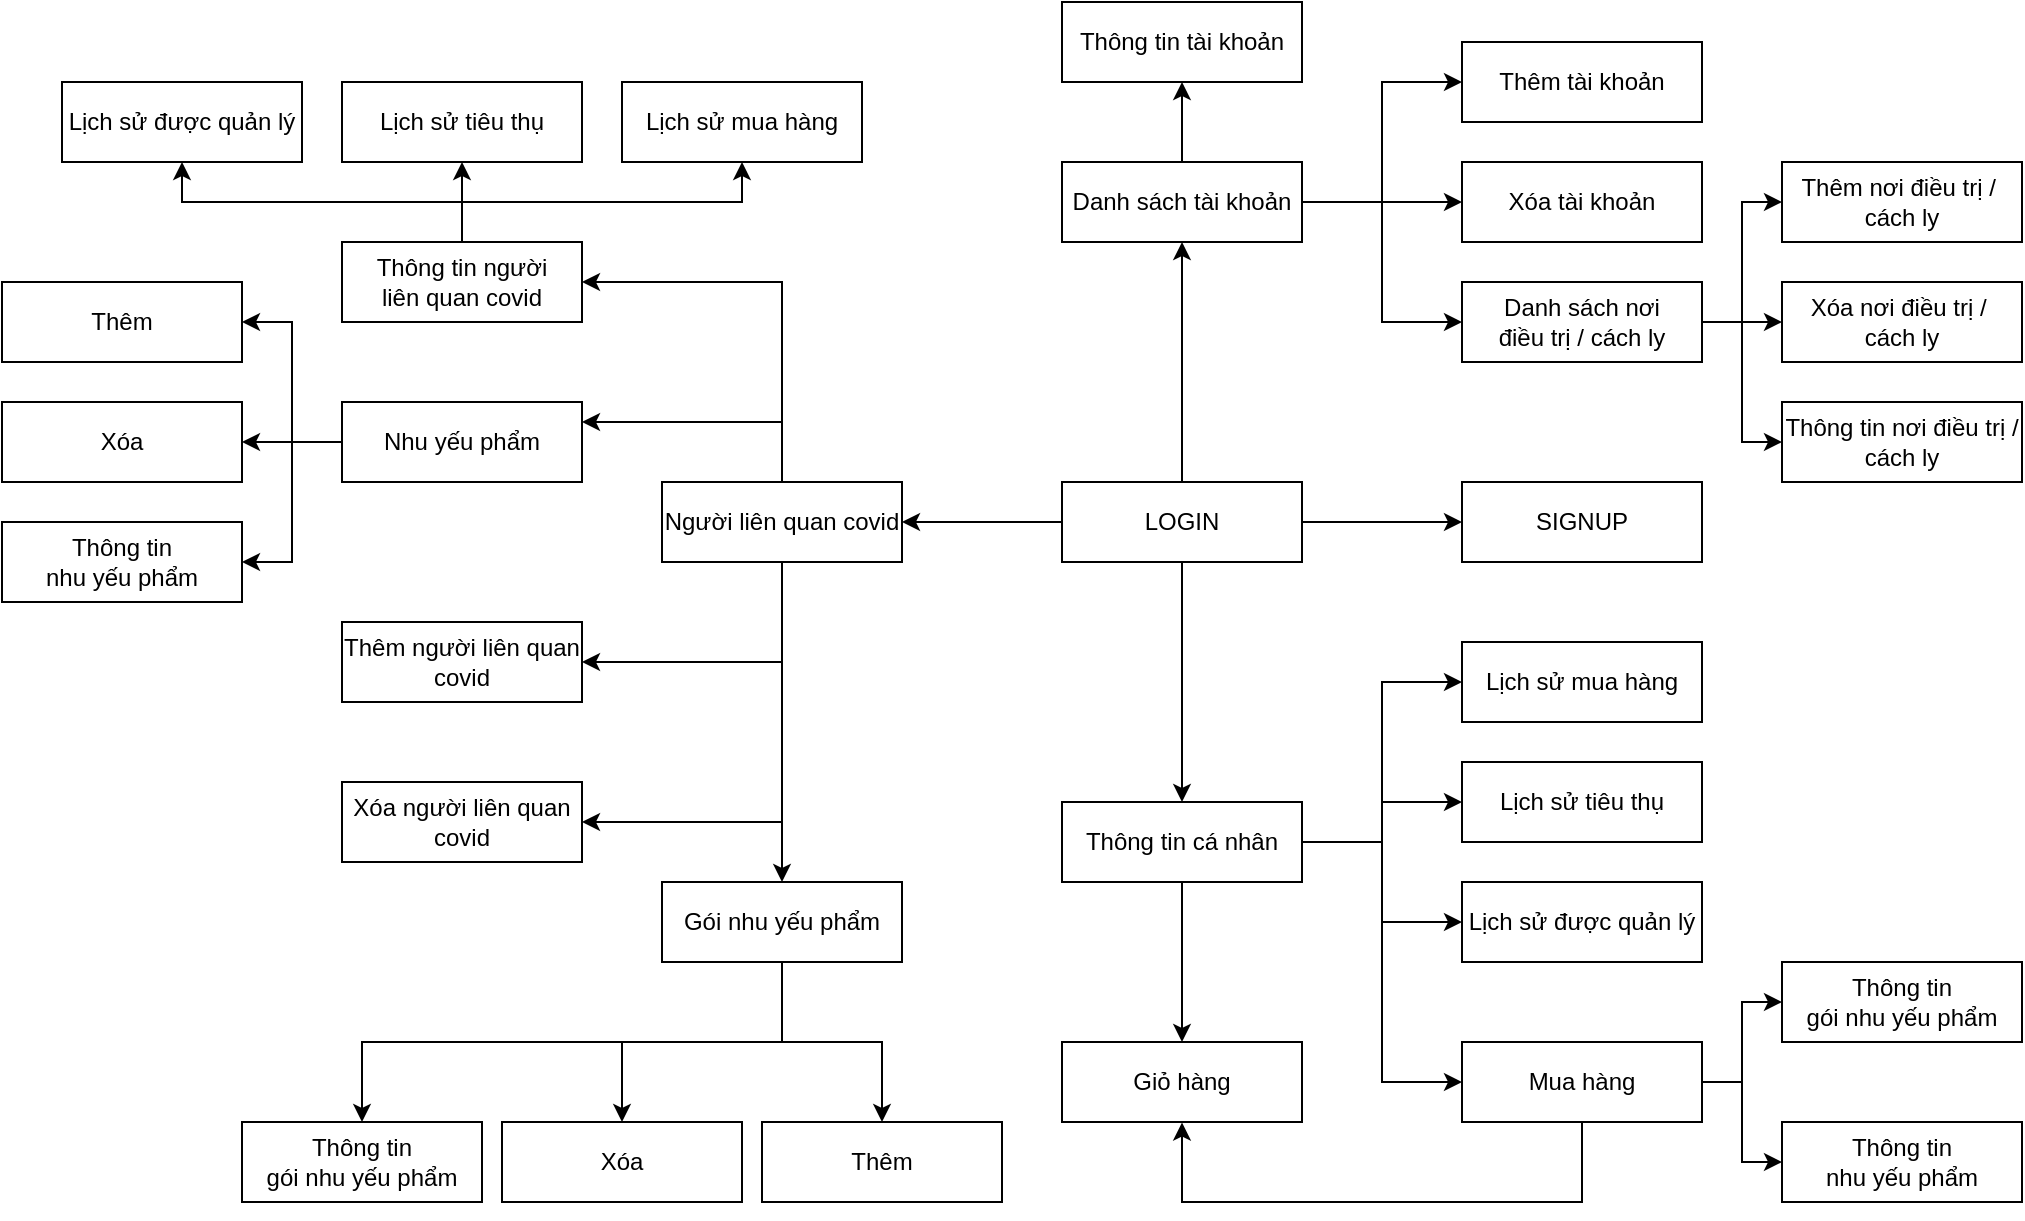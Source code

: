 <mxfile version="17.4.5" type="device"><diagram id="3lOyYHSvuSOeGCxtwf31" name="Page-1"><mxGraphModel dx="1865" dy="1786" grid="1" gridSize="10" guides="1" tooltips="1" connect="1" arrows="1" fold="1" page="1" pageScale="1" pageWidth="827" pageHeight="1169" math="0" shadow="0"><root><mxCell id="0"/><mxCell id="1" parent="0"/><mxCell id="kpGJ_VmzNZc-vgoqJQqg-83" style="edgeStyle=orthogonalEdgeStyle;rounded=0;orthogonalLoop=1;jettySize=auto;html=1;exitX=0.5;exitY=1;exitDx=0;exitDy=0;entryX=0.5;entryY=0;entryDx=0;entryDy=0;" edge="1" parent="1" source="kpGJ_VmzNZc-vgoqJQqg-1" target="kpGJ_VmzNZc-vgoqJQqg-2"><mxGeometry relative="1" as="geometry"/></mxCell><mxCell id="kpGJ_VmzNZc-vgoqJQqg-91" style="edgeStyle=orthogonalEdgeStyle;rounded=0;orthogonalLoop=1;jettySize=auto;html=1;exitX=0;exitY=0.5;exitDx=0;exitDy=0;entryX=1;entryY=0.5;entryDx=0;entryDy=0;" edge="1" parent="1" source="kpGJ_VmzNZc-vgoqJQqg-1" target="kpGJ_VmzNZc-vgoqJQqg-3"><mxGeometry relative="1" as="geometry"/></mxCell><mxCell id="kpGJ_VmzNZc-vgoqJQqg-104" style="edgeStyle=orthogonalEdgeStyle;rounded=0;orthogonalLoop=1;jettySize=auto;html=1;exitX=0.5;exitY=0;exitDx=0;exitDy=0;entryX=0.5;entryY=1;entryDx=0;entryDy=0;" edge="1" parent="1" source="kpGJ_VmzNZc-vgoqJQqg-1" target="kpGJ_VmzNZc-vgoqJQqg-4"><mxGeometry relative="1" as="geometry"/></mxCell><mxCell id="kpGJ_VmzNZc-vgoqJQqg-112" style="edgeStyle=orthogonalEdgeStyle;rounded=0;orthogonalLoop=1;jettySize=auto;html=1;exitX=1;exitY=0.5;exitDx=0;exitDy=0;entryX=0;entryY=0.5;entryDx=0;entryDy=0;" edge="1" parent="1" source="kpGJ_VmzNZc-vgoqJQqg-1" target="kpGJ_VmzNZc-vgoqJQqg-101"><mxGeometry relative="1" as="geometry"/></mxCell><mxCell id="kpGJ_VmzNZc-vgoqJQqg-1" value="LOGIN" style="rounded=0;whiteSpace=wrap;html=1;" vertex="1" parent="1"><mxGeometry x="320" y="-40" width="120" height="40" as="geometry"/></mxCell><mxCell id="kpGJ_VmzNZc-vgoqJQqg-113" style="edgeStyle=orthogonalEdgeStyle;rounded=0;orthogonalLoop=1;jettySize=auto;html=1;exitX=1;exitY=0.5;exitDx=0;exitDy=0;entryX=0;entryY=0.5;entryDx=0;entryDy=0;" edge="1" parent="1" source="kpGJ_VmzNZc-vgoqJQqg-2" target="kpGJ_VmzNZc-vgoqJQqg-7"><mxGeometry relative="1" as="geometry"/></mxCell><mxCell id="kpGJ_VmzNZc-vgoqJQqg-114" style="edgeStyle=orthogonalEdgeStyle;rounded=0;orthogonalLoop=1;jettySize=auto;html=1;exitX=1;exitY=0.5;exitDx=0;exitDy=0;entryX=0;entryY=0.5;entryDx=0;entryDy=0;" edge="1" parent="1" source="kpGJ_VmzNZc-vgoqJQqg-2" target="kpGJ_VmzNZc-vgoqJQqg-8"><mxGeometry relative="1" as="geometry"/></mxCell><mxCell id="kpGJ_VmzNZc-vgoqJQqg-115" style="edgeStyle=orthogonalEdgeStyle;rounded=0;orthogonalLoop=1;jettySize=auto;html=1;exitX=1;exitY=0.5;exitDx=0;exitDy=0;entryX=0;entryY=0.5;entryDx=0;entryDy=0;" edge="1" parent="1" source="kpGJ_VmzNZc-vgoqJQqg-2" target="kpGJ_VmzNZc-vgoqJQqg-50"><mxGeometry relative="1" as="geometry"/></mxCell><mxCell id="kpGJ_VmzNZc-vgoqJQqg-116" style="edgeStyle=orthogonalEdgeStyle;rounded=0;orthogonalLoop=1;jettySize=auto;html=1;exitX=1;exitY=0.5;exitDx=0;exitDy=0;entryX=0;entryY=0.5;entryDx=0;entryDy=0;" edge="1" parent="1" source="kpGJ_VmzNZc-vgoqJQqg-2" target="kpGJ_VmzNZc-vgoqJQqg-5"><mxGeometry relative="1" as="geometry"/></mxCell><mxCell id="kpGJ_VmzNZc-vgoqJQqg-119" style="edgeStyle=orthogonalEdgeStyle;rounded=0;orthogonalLoop=1;jettySize=auto;html=1;exitX=0.5;exitY=1;exitDx=0;exitDy=0;entryX=0.5;entryY=0;entryDx=0;entryDy=0;" edge="1" parent="1" source="kpGJ_VmzNZc-vgoqJQqg-2" target="kpGJ_VmzNZc-vgoqJQqg-6"><mxGeometry relative="1" as="geometry"/></mxCell><mxCell id="kpGJ_VmzNZc-vgoqJQqg-2" value="Thông tin cá nhân" style="rounded=0;whiteSpace=wrap;html=1;" vertex="1" parent="1"><mxGeometry x="320" y="120" width="120" height="40" as="geometry"/></mxCell><mxCell id="kpGJ_VmzNZc-vgoqJQqg-72" style="edgeStyle=orthogonalEdgeStyle;rounded=0;orthogonalLoop=1;jettySize=auto;html=1;exitX=0.5;exitY=0;exitDx=0;exitDy=0;entryX=1;entryY=0.5;entryDx=0;entryDy=0;" edge="1" parent="1" source="kpGJ_VmzNZc-vgoqJQqg-3" target="kpGJ_VmzNZc-vgoqJQqg-23"><mxGeometry relative="1" as="geometry"/></mxCell><mxCell id="kpGJ_VmzNZc-vgoqJQqg-123" style="edgeStyle=orthogonalEdgeStyle;rounded=0;orthogonalLoop=1;jettySize=auto;html=1;exitX=0.5;exitY=0;exitDx=0;exitDy=0;entryX=1;entryY=0.25;entryDx=0;entryDy=0;" edge="1" parent="1" source="kpGJ_VmzNZc-vgoqJQqg-3" target="kpGJ_VmzNZc-vgoqJQqg-12"><mxGeometry relative="1" as="geometry"/></mxCell><mxCell id="kpGJ_VmzNZc-vgoqJQqg-124" style="edgeStyle=orthogonalEdgeStyle;rounded=0;orthogonalLoop=1;jettySize=auto;html=1;exitX=0.5;exitY=1;exitDx=0;exitDy=0;entryX=0.5;entryY=0;entryDx=0;entryDy=0;" edge="1" parent="1" source="kpGJ_VmzNZc-vgoqJQqg-3" target="kpGJ_VmzNZc-vgoqJQqg-11"><mxGeometry relative="1" as="geometry"/></mxCell><mxCell id="kpGJ_VmzNZc-vgoqJQqg-128" style="edgeStyle=orthogonalEdgeStyle;rounded=0;orthogonalLoop=1;jettySize=auto;html=1;exitX=0.5;exitY=1;exitDx=0;exitDy=0;entryX=1;entryY=0.5;entryDx=0;entryDy=0;" edge="1" parent="1" source="kpGJ_VmzNZc-vgoqJQqg-3" target="kpGJ_VmzNZc-vgoqJQqg-9"><mxGeometry relative="1" as="geometry"/></mxCell><mxCell id="kpGJ_VmzNZc-vgoqJQqg-129" style="edgeStyle=orthogonalEdgeStyle;rounded=0;orthogonalLoop=1;jettySize=auto;html=1;exitX=0.5;exitY=1;exitDx=0;exitDy=0;entryX=1;entryY=0.5;entryDx=0;entryDy=0;" edge="1" parent="1" source="kpGJ_VmzNZc-vgoqJQqg-3" target="kpGJ_VmzNZc-vgoqJQqg-10"><mxGeometry relative="1" as="geometry"/></mxCell><mxCell id="kpGJ_VmzNZc-vgoqJQqg-3" value="Người liên quan covid" style="rounded=0;whiteSpace=wrap;html=1;" vertex="1" parent="1"><mxGeometry x="120" y="-40" width="120" height="40" as="geometry"/></mxCell><mxCell id="kpGJ_VmzNZc-vgoqJQqg-105" style="edgeStyle=orthogonalEdgeStyle;rounded=0;orthogonalLoop=1;jettySize=auto;html=1;exitX=0.5;exitY=0;exitDx=0;exitDy=0;entryX=0.5;entryY=1;entryDx=0;entryDy=0;" edge="1" parent="1" source="kpGJ_VmzNZc-vgoqJQqg-4" target="kpGJ_VmzNZc-vgoqJQqg-15"><mxGeometry relative="1" as="geometry"/></mxCell><mxCell id="kpGJ_VmzNZc-vgoqJQqg-106" style="edgeStyle=orthogonalEdgeStyle;rounded=0;orthogonalLoop=1;jettySize=auto;html=1;exitX=1;exitY=0.5;exitDx=0;exitDy=0;entryX=0;entryY=0.5;entryDx=0;entryDy=0;" edge="1" parent="1" source="kpGJ_VmzNZc-vgoqJQqg-4" target="kpGJ_VmzNZc-vgoqJQqg-13"><mxGeometry relative="1" as="geometry"/></mxCell><mxCell id="kpGJ_VmzNZc-vgoqJQqg-107" style="edgeStyle=orthogonalEdgeStyle;rounded=0;orthogonalLoop=1;jettySize=auto;html=1;exitX=1;exitY=0.5;exitDx=0;exitDy=0;entryX=0;entryY=0.5;entryDx=0;entryDy=0;" edge="1" parent="1" source="kpGJ_VmzNZc-vgoqJQqg-4" target="kpGJ_VmzNZc-vgoqJQqg-14"><mxGeometry relative="1" as="geometry"/></mxCell><mxCell id="kpGJ_VmzNZc-vgoqJQqg-108" style="edgeStyle=orthogonalEdgeStyle;rounded=0;orthogonalLoop=1;jettySize=auto;html=1;exitX=1;exitY=0.5;exitDx=0;exitDy=0;entryX=0;entryY=0.5;entryDx=0;entryDy=0;" edge="1" parent="1" source="kpGJ_VmzNZc-vgoqJQqg-4" target="kpGJ_VmzNZc-vgoqJQqg-16"><mxGeometry relative="1" as="geometry"/></mxCell><mxCell id="kpGJ_VmzNZc-vgoqJQqg-4" value="Danh sách tài khoản" style="rounded=0;whiteSpace=wrap;html=1;" vertex="1" parent="1"><mxGeometry x="320" y="-200" width="120" height="40" as="geometry"/></mxCell><mxCell id="kpGJ_VmzNZc-vgoqJQqg-117" style="edgeStyle=orthogonalEdgeStyle;rounded=0;orthogonalLoop=1;jettySize=auto;html=1;exitX=1;exitY=0.5;exitDx=0;exitDy=0;entryX=0;entryY=0.5;entryDx=0;entryDy=0;" edge="1" parent="1" source="kpGJ_VmzNZc-vgoqJQqg-5" target="kpGJ_VmzNZc-vgoqJQqg-57"><mxGeometry relative="1" as="geometry"/></mxCell><mxCell id="kpGJ_VmzNZc-vgoqJQqg-118" style="edgeStyle=orthogonalEdgeStyle;rounded=0;orthogonalLoop=1;jettySize=auto;html=1;exitX=1;exitY=0.5;exitDx=0;exitDy=0;entryX=0;entryY=0.5;entryDx=0;entryDy=0;" edge="1" parent="1" source="kpGJ_VmzNZc-vgoqJQqg-5" target="kpGJ_VmzNZc-vgoqJQqg-56"><mxGeometry relative="1" as="geometry"/></mxCell><mxCell id="kpGJ_VmzNZc-vgoqJQqg-120" style="edgeStyle=orthogonalEdgeStyle;rounded=0;orthogonalLoop=1;jettySize=auto;html=1;exitX=0.5;exitY=1;exitDx=0;exitDy=0;" edge="1" parent="1" source="kpGJ_VmzNZc-vgoqJQqg-5"><mxGeometry relative="1" as="geometry"><mxPoint x="380.0" y="280.294" as="targetPoint"/><Array as="points"><mxPoint x="580" y="320"/><mxPoint x="380" y="320"/></Array></mxGeometry></mxCell><mxCell id="kpGJ_VmzNZc-vgoqJQqg-5" value="Mua hàng" style="rounded=0;whiteSpace=wrap;html=1;" vertex="1" parent="1"><mxGeometry x="520" y="240" width="120" height="40" as="geometry"/></mxCell><mxCell id="kpGJ_VmzNZc-vgoqJQqg-6" value="Giỏ hàng" style="rounded=0;whiteSpace=wrap;html=1;" vertex="1" parent="1"><mxGeometry x="320" y="240" width="120" height="40" as="geometry"/></mxCell><mxCell id="kpGJ_VmzNZc-vgoqJQqg-7" value="Lịch sử mua hàng" style="rounded=0;whiteSpace=wrap;html=1;" vertex="1" parent="1"><mxGeometry x="520" y="40" width="120" height="40" as="geometry"/></mxCell><mxCell id="kpGJ_VmzNZc-vgoqJQqg-8" value="Lịch sử tiêu thụ" style="rounded=0;whiteSpace=wrap;html=1;" vertex="1" parent="1"><mxGeometry x="520" y="100" width="120" height="40" as="geometry"/></mxCell><mxCell id="kpGJ_VmzNZc-vgoqJQqg-9" value="Thêm người liên quan covid" style="rounded=0;whiteSpace=wrap;html=1;" vertex="1" parent="1"><mxGeometry x="-40" y="30" width="120" height="40" as="geometry"/></mxCell><mxCell id="kpGJ_VmzNZc-vgoqJQqg-10" value="Xóa người liên quan&lt;br&gt;covid" style="rounded=0;whiteSpace=wrap;html=1;" vertex="1" parent="1"><mxGeometry x="-40" y="110" width="120" height="40" as="geometry"/></mxCell><mxCell id="kpGJ_VmzNZc-vgoqJQqg-125" style="edgeStyle=orthogonalEdgeStyle;rounded=0;orthogonalLoop=1;jettySize=auto;html=1;exitX=0.5;exitY=1;exitDx=0;exitDy=0;entryX=0.5;entryY=0;entryDx=0;entryDy=0;" edge="1" parent="1" source="kpGJ_VmzNZc-vgoqJQqg-11" target="kpGJ_VmzNZc-vgoqJQqg-41"><mxGeometry relative="1" as="geometry"/></mxCell><mxCell id="kpGJ_VmzNZc-vgoqJQqg-126" style="edgeStyle=orthogonalEdgeStyle;rounded=0;orthogonalLoop=1;jettySize=auto;html=1;exitX=0.5;exitY=1;exitDx=0;exitDy=0;entryX=0.5;entryY=0;entryDx=0;entryDy=0;" edge="1" parent="1" source="kpGJ_VmzNZc-vgoqJQqg-11" target="kpGJ_VmzNZc-vgoqJQqg-42"><mxGeometry relative="1" as="geometry"/></mxCell><mxCell id="kpGJ_VmzNZc-vgoqJQqg-127" style="edgeStyle=orthogonalEdgeStyle;rounded=0;orthogonalLoop=1;jettySize=auto;html=1;exitX=0.5;exitY=1;exitDx=0;exitDy=0;entryX=0.5;entryY=0;entryDx=0;entryDy=0;" edge="1" parent="1" source="kpGJ_VmzNZc-vgoqJQqg-11" target="kpGJ_VmzNZc-vgoqJQqg-43"><mxGeometry relative="1" as="geometry"/></mxCell><mxCell id="kpGJ_VmzNZc-vgoqJQqg-11" value="Gói nhu yếu phẩm" style="rounded=0;whiteSpace=wrap;html=1;" vertex="1" parent="1"><mxGeometry x="120" y="160" width="120" height="40" as="geometry"/></mxCell><mxCell id="kpGJ_VmzNZc-vgoqJQqg-130" style="edgeStyle=orthogonalEdgeStyle;rounded=0;orthogonalLoop=1;jettySize=auto;html=1;exitX=0;exitY=0.5;exitDx=0;exitDy=0;entryX=1;entryY=0.5;entryDx=0;entryDy=0;" edge="1" parent="1" source="kpGJ_VmzNZc-vgoqJQqg-12" target="kpGJ_VmzNZc-vgoqJQqg-36"><mxGeometry relative="1" as="geometry"/></mxCell><mxCell id="kpGJ_VmzNZc-vgoqJQqg-131" style="edgeStyle=orthogonalEdgeStyle;rounded=0;orthogonalLoop=1;jettySize=auto;html=1;exitX=0;exitY=0.5;exitDx=0;exitDy=0;entryX=1;entryY=0.5;entryDx=0;entryDy=0;" edge="1" parent="1" source="kpGJ_VmzNZc-vgoqJQqg-12" target="kpGJ_VmzNZc-vgoqJQqg-37"><mxGeometry relative="1" as="geometry"/></mxCell><mxCell id="kpGJ_VmzNZc-vgoqJQqg-132" style="edgeStyle=orthogonalEdgeStyle;rounded=0;orthogonalLoop=1;jettySize=auto;html=1;exitX=0;exitY=0.5;exitDx=0;exitDy=0;entryX=1;entryY=0.5;entryDx=0;entryDy=0;" edge="1" parent="1" source="kpGJ_VmzNZc-vgoqJQqg-12" target="kpGJ_VmzNZc-vgoqJQqg-35"><mxGeometry relative="1" as="geometry"/></mxCell><mxCell id="kpGJ_VmzNZc-vgoqJQqg-12" value="Nhu yếu phẩm" style="rounded=0;whiteSpace=wrap;html=1;" vertex="1" parent="1"><mxGeometry x="-40" y="-80" width="120" height="40" as="geometry"/></mxCell><mxCell id="kpGJ_VmzNZc-vgoqJQqg-13" value="Thêm tài khoản" style="rounded=0;whiteSpace=wrap;html=1;" vertex="1" parent="1"><mxGeometry x="520" y="-260" width="120" height="40" as="geometry"/></mxCell><mxCell id="kpGJ_VmzNZc-vgoqJQqg-14" value="Xóa tài khoản" style="rounded=0;whiteSpace=wrap;html=1;" vertex="1" parent="1"><mxGeometry x="520" y="-200" width="120" height="40" as="geometry"/></mxCell><mxCell id="kpGJ_VmzNZc-vgoqJQqg-15" value="Thông tin tài khoản" style="rounded=0;whiteSpace=wrap;html=1;" vertex="1" parent="1"><mxGeometry x="320" y="-280" width="120" height="40" as="geometry"/></mxCell><mxCell id="kpGJ_VmzNZc-vgoqJQqg-109" style="edgeStyle=orthogonalEdgeStyle;rounded=0;orthogonalLoop=1;jettySize=auto;html=1;exitX=1;exitY=0.5;exitDx=0;exitDy=0;entryX=0;entryY=0.5;entryDx=0;entryDy=0;" edge="1" parent="1" source="kpGJ_VmzNZc-vgoqJQqg-16" target="kpGJ_VmzNZc-vgoqJQqg-65"><mxGeometry relative="1" as="geometry"/></mxCell><mxCell id="kpGJ_VmzNZc-vgoqJQqg-110" style="edgeStyle=orthogonalEdgeStyle;rounded=0;orthogonalLoop=1;jettySize=auto;html=1;exitX=1;exitY=0.5;exitDx=0;exitDy=0;entryX=0;entryY=0.5;entryDx=0;entryDy=0;" edge="1" parent="1" source="kpGJ_VmzNZc-vgoqJQqg-16" target="kpGJ_VmzNZc-vgoqJQqg-64"><mxGeometry relative="1" as="geometry"/></mxCell><mxCell id="kpGJ_VmzNZc-vgoqJQqg-111" style="edgeStyle=orthogonalEdgeStyle;rounded=0;orthogonalLoop=1;jettySize=auto;html=1;exitX=1;exitY=0.5;exitDx=0;exitDy=0;entryX=0;entryY=0.5;entryDx=0;entryDy=0;" edge="1" parent="1" source="kpGJ_VmzNZc-vgoqJQqg-16" target="kpGJ_VmzNZc-vgoqJQqg-66"><mxGeometry relative="1" as="geometry"/></mxCell><mxCell id="kpGJ_VmzNZc-vgoqJQqg-16" value="Danh sách nơi&lt;br&gt;điều trị / cách ly" style="rounded=0;whiteSpace=wrap;html=1;" vertex="1" parent="1"><mxGeometry x="520" y="-140" width="120" height="40" as="geometry"/></mxCell><mxCell id="kpGJ_VmzNZc-vgoqJQqg-32" style="edgeStyle=orthogonalEdgeStyle;rounded=0;orthogonalLoop=1;jettySize=auto;html=1;exitX=0.5;exitY=0;exitDx=0;exitDy=0;entryX=0.5;entryY=1;entryDx=0;entryDy=0;" edge="1" parent="1" source="kpGJ_VmzNZc-vgoqJQqg-23" target="kpGJ_VmzNZc-vgoqJQqg-29"><mxGeometry relative="1" as="geometry"/></mxCell><mxCell id="kpGJ_VmzNZc-vgoqJQqg-33" style="edgeStyle=orthogonalEdgeStyle;rounded=0;orthogonalLoop=1;jettySize=auto;html=1;exitX=0.5;exitY=0;exitDx=0;exitDy=0;entryX=0.5;entryY=1;entryDx=0;entryDy=0;" edge="1" parent="1" source="kpGJ_VmzNZc-vgoqJQqg-23" target="kpGJ_VmzNZc-vgoqJQqg-31"><mxGeometry relative="1" as="geometry"/></mxCell><mxCell id="kpGJ_VmzNZc-vgoqJQqg-34" style="edgeStyle=orthogonalEdgeStyle;rounded=0;orthogonalLoop=1;jettySize=auto;html=1;exitX=0.5;exitY=0;exitDx=0;exitDy=0;entryX=0.5;entryY=1;entryDx=0;entryDy=0;" edge="1" parent="1" source="kpGJ_VmzNZc-vgoqJQqg-23" target="kpGJ_VmzNZc-vgoqJQqg-30"><mxGeometry relative="1" as="geometry"/></mxCell><mxCell id="kpGJ_VmzNZc-vgoqJQqg-23" value="Thông tin người&lt;br&gt;liên quan covid" style="rounded=0;whiteSpace=wrap;html=1;" vertex="1" parent="1"><mxGeometry x="-40" y="-160" width="120" height="40" as="geometry"/></mxCell><mxCell id="kpGJ_VmzNZc-vgoqJQqg-29" value="Lịch sử tiêu thụ" style="rounded=0;whiteSpace=wrap;html=1;" vertex="1" parent="1"><mxGeometry x="-40" y="-240" width="120" height="40" as="geometry"/></mxCell><mxCell id="kpGJ_VmzNZc-vgoqJQqg-30" value="Lịch sử mua hàng" style="rounded=0;whiteSpace=wrap;html=1;" vertex="1" parent="1"><mxGeometry x="100" y="-240" width="120" height="40" as="geometry"/></mxCell><mxCell id="kpGJ_VmzNZc-vgoqJQqg-31" value="Lịch sử được quản lý" style="rounded=0;whiteSpace=wrap;html=1;" vertex="1" parent="1"><mxGeometry x="-180" y="-240" width="120" height="40" as="geometry"/></mxCell><mxCell id="kpGJ_VmzNZc-vgoqJQqg-35" value="Thông tin&lt;br&gt;nhu yếu phẩm" style="rounded=0;whiteSpace=wrap;html=1;" vertex="1" parent="1"><mxGeometry x="-210" y="-20" width="120" height="40" as="geometry"/></mxCell><mxCell id="kpGJ_VmzNZc-vgoqJQqg-36" value="Thêm" style="rounded=0;whiteSpace=wrap;html=1;" vertex="1" parent="1"><mxGeometry x="-210" y="-140" width="120" height="40" as="geometry"/></mxCell><mxCell id="kpGJ_VmzNZc-vgoqJQqg-37" value="Xóa" style="rounded=0;whiteSpace=wrap;html=1;" vertex="1" parent="1"><mxGeometry x="-210" y="-80" width="120" height="40" as="geometry"/></mxCell><mxCell id="kpGJ_VmzNZc-vgoqJQqg-41" value="Thêm" style="rounded=0;whiteSpace=wrap;html=1;" vertex="1" parent="1"><mxGeometry x="170" y="280" width="120" height="40" as="geometry"/></mxCell><mxCell id="kpGJ_VmzNZc-vgoqJQqg-42" value="Xóa" style="rounded=0;whiteSpace=wrap;html=1;" vertex="1" parent="1"><mxGeometry x="40" y="280" width="120" height="40" as="geometry"/></mxCell><mxCell id="kpGJ_VmzNZc-vgoqJQqg-43" value="Thông tin&lt;br&gt;gói nhu yếu phẩm" style="rounded=0;whiteSpace=wrap;html=1;" vertex="1" parent="1"><mxGeometry x="-90" y="280" width="120" height="40" as="geometry"/></mxCell><mxCell id="kpGJ_VmzNZc-vgoqJQqg-50" value="Lịch sử được quản lý" style="rounded=0;whiteSpace=wrap;html=1;" vertex="1" parent="1"><mxGeometry x="520" y="160" width="120" height="40" as="geometry"/></mxCell><mxCell id="kpGJ_VmzNZc-vgoqJQqg-56" value="Thông tin&lt;br&gt;nhu yếu phẩm" style="rounded=0;whiteSpace=wrap;html=1;" vertex="1" parent="1"><mxGeometry x="680" y="280" width="120" height="40" as="geometry"/></mxCell><mxCell id="kpGJ_VmzNZc-vgoqJQqg-57" value="Thông tin&lt;br&gt;gói nhu yếu phẩm" style="rounded=0;whiteSpace=wrap;html=1;" vertex="1" parent="1"><mxGeometry x="680" y="200" width="120" height="40" as="geometry"/></mxCell><mxCell id="kpGJ_VmzNZc-vgoqJQqg-64" value="Xóa nơi điều trị /&amp;nbsp;&lt;br&gt;cách ly" style="rounded=0;whiteSpace=wrap;html=1;" vertex="1" parent="1"><mxGeometry x="680" y="-140" width="120" height="40" as="geometry"/></mxCell><mxCell id="kpGJ_VmzNZc-vgoqJQqg-65" value="Thêm nơi điều trị /&amp;nbsp;&lt;br&gt;cách ly" style="rounded=0;whiteSpace=wrap;html=1;" vertex="1" parent="1"><mxGeometry x="680" y="-200" width="120" height="40" as="geometry"/></mxCell><mxCell id="kpGJ_VmzNZc-vgoqJQqg-66" value="Thông tin nơi điều trị / cách ly" style="rounded=0;whiteSpace=wrap;html=1;" vertex="1" parent="1"><mxGeometry x="680" y="-80" width="120" height="40" as="geometry"/></mxCell><mxCell id="kpGJ_VmzNZc-vgoqJQqg-101" value="SIGNUP" style="rounded=0;whiteSpace=wrap;html=1;" vertex="1" parent="1"><mxGeometry x="520" y="-40" width="120" height="40" as="geometry"/></mxCell></root></mxGraphModel></diagram></mxfile>